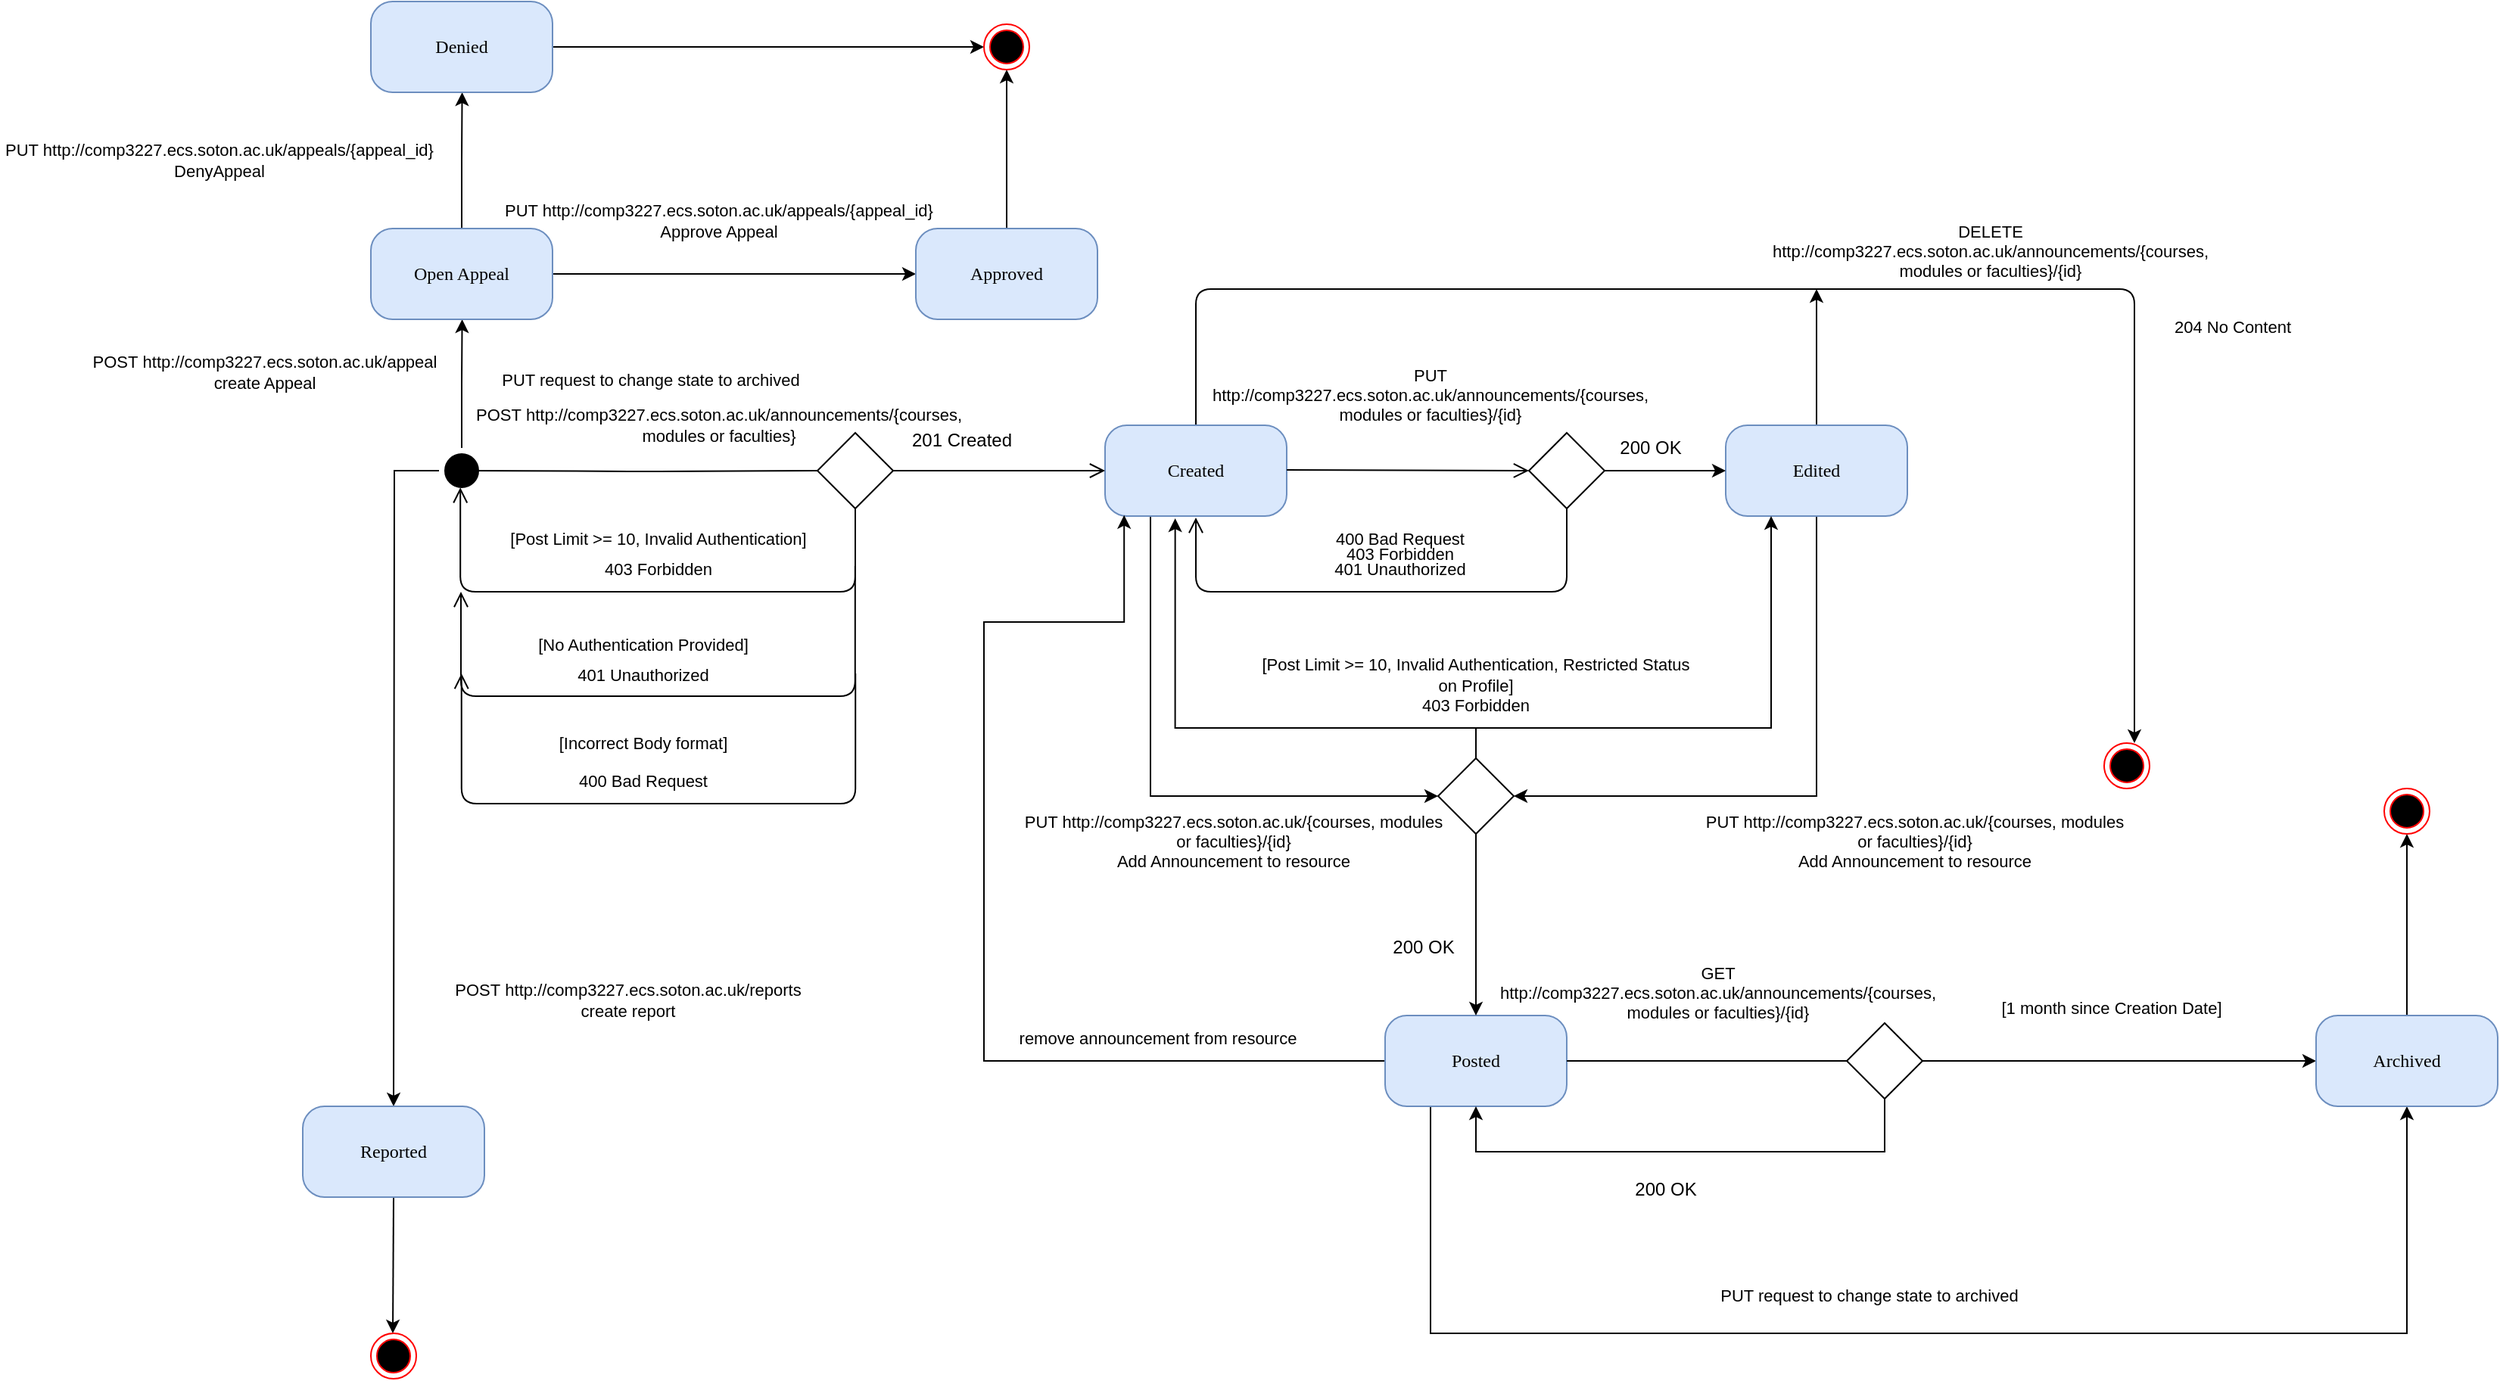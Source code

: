 <mxfile version="22.1.4" type="device">
  <diagram name="Page-1" id="58cdce13-f638-feb5-8d6f-7d28b1aa9fa0">
    <mxGraphModel dx="2893" dy="1798" grid="1" gridSize="10" guides="1" tooltips="1" connect="1" arrows="1" fold="1" page="1" pageScale="1" pageWidth="1100" pageHeight="850" background="none" math="0" shadow="0">
      <root>
        <mxCell id="0" />
        <mxCell id="1" parent="0" />
        <mxCell id="6BWkst6RVMvoEHYVJQI9-71" style="edgeStyle=orthogonalEdgeStyle;rounded=0;orthogonalLoop=1;jettySize=auto;html=1;exitX=0.5;exitY=1;exitDx=0;exitDy=0;" parent="1" source="382b91b5511bd0f7-1" edge="1">
          <mxGeometry relative="1" as="geometry">
            <mxPoint x="120" y="570" as="targetPoint" />
          </mxGeometry>
        </mxCell>
        <mxCell id="wpCIgoDuGoxNXAhAN5nI-4" style="edgeStyle=orthogonalEdgeStyle;rounded=0;orthogonalLoop=1;jettySize=auto;html=1;exitX=0;exitY=0.5;exitDx=0;exitDy=0;" edge="1" parent="1" source="382b91b5511bd0f7-1">
          <mxGeometry relative="1" as="geometry">
            <mxPoint x="165.286" y="50" as="targetPoint" />
          </mxGeometry>
        </mxCell>
        <mxCell id="382b91b5511bd0f7-1" value="" style="ellipse;html=1;shape=startState;fillColor=#000000;strokeColor=#000000;rounded=1;shadow=0;comic=0;labelBackgroundColor=none;fontFamily=Verdana;fontSize=12;fontColor=#000000;align=center;direction=south;" parent="1" vertex="1">
          <mxGeometry x="150" y="135" width="30" height="30" as="geometry" />
        </mxCell>
        <mxCell id="6BWkst6RVMvoEHYVJQI9-33" style="edgeStyle=orthogonalEdgeStyle;rounded=1;orthogonalLoop=1;jettySize=auto;html=1;exitX=0.5;exitY=0;exitDx=0;exitDy=0;" parent="1" source="382b91b5511bd0f7-6" edge="1">
          <mxGeometry relative="1" as="geometry">
            <mxPoint x="1270" y="330" as="targetPoint" />
            <Array as="points">
              <mxPoint x="650" y="30" />
              <mxPoint x="1270" y="30" />
            </Array>
          </mxGeometry>
        </mxCell>
        <mxCell id="6BWkst6RVMvoEHYVJQI9-40" style="edgeStyle=orthogonalEdgeStyle;rounded=0;orthogonalLoop=1;jettySize=auto;html=1;exitX=0.25;exitY=1;exitDx=0;exitDy=0;entryX=0;entryY=0.5;entryDx=0;entryDy=0;" parent="1" source="382b91b5511bd0f7-6" target="6BWkst6RVMvoEHYVJQI9-41" edge="1">
          <mxGeometry relative="1" as="geometry">
            <mxPoint x="780" y="360" as="targetPoint" />
            <Array as="points">
              <mxPoint x="620" y="365" />
            </Array>
          </mxGeometry>
        </mxCell>
        <mxCell id="382b91b5511bd0f7-6" value="Created" style="rounded=1;whiteSpace=wrap;html=1;arcSize=24;fillColor=#dae8fc;strokeColor=#6c8ebf;shadow=0;comic=0;labelBackgroundColor=none;fontFamily=Verdana;fontSize=12;align=center;" parent="1" vertex="1">
          <mxGeometry x="590" y="120" width="120" height="60" as="geometry" />
        </mxCell>
        <mxCell id="2a3bc250acf0617d-9" style="edgeStyle=orthogonalEdgeStyle;html=1;labelBackgroundColor=none;endArrow=open;endSize=8;strokeColor=#000000;fontFamily=Verdana;fontSize=12;align=left;startArrow=none;" parent="1" source="6BWkst6RVMvoEHYVJQI9-2" target="382b91b5511bd0f7-6" edge="1">
          <mxGeometry relative="1" as="geometry" />
        </mxCell>
        <mxCell id="6BWkst6RVMvoEHYVJQI9-3" value="" style="edgeStyle=orthogonalEdgeStyle;html=1;labelBackgroundColor=none;endArrow=none;endSize=8;strokeColor=#000000;fontFamily=Verdana;fontSize=12;align=left;" parent="1" target="6BWkst6RVMvoEHYVJQI9-2" edge="1">
          <mxGeometry relative="1" as="geometry">
            <mxPoint x="170" y="150" as="sourcePoint" />
            <mxPoint x="460" y="150" as="targetPoint" />
          </mxGeometry>
        </mxCell>
        <mxCell id="6BWkst6RVMvoEHYVJQI9-2" value="" style="rhombus;whiteSpace=wrap;html=1;" parent="1" vertex="1">
          <mxGeometry x="400" y="125" width="50" height="50" as="geometry" />
        </mxCell>
        <mxCell id="6BWkst6RVMvoEHYVJQI9-5" style="edgeStyle=orthogonalEdgeStyle;html=1;labelBackgroundColor=none;endArrow=open;endSize=8;strokeColor=#000000;fontFamily=Verdana;fontSize=12;align=left;startArrow=none;entryX=0.871;entryY=0.53;entryDx=0;entryDy=0;entryPerimeter=0;exitX=0.5;exitY=1;exitDx=0;exitDy=0;" parent="1" source="6BWkst6RVMvoEHYVJQI9-2" target="382b91b5511bd0f7-1" edge="1">
          <mxGeometry relative="1" as="geometry">
            <mxPoint x="325" y="180" as="sourcePoint" />
            <mxPoint x="430" y="120" as="targetPoint" />
            <Array as="points">
              <mxPoint x="425" y="230" />
              <mxPoint x="164" y="230" />
            </Array>
          </mxGeometry>
        </mxCell>
        <mxCell id="6BWkst6RVMvoEHYVJQI9-34" style="edgeStyle=orthogonalEdgeStyle;rounded=0;orthogonalLoop=1;jettySize=auto;html=1;exitX=0.5;exitY=0;exitDx=0;exitDy=0;" parent="1" source="6BWkst6RVMvoEHYVJQI9-6" edge="1">
          <mxGeometry relative="1" as="geometry">
            <mxPoint x="1060" y="30" as="targetPoint" />
          </mxGeometry>
        </mxCell>
        <mxCell id="6BWkst6RVMvoEHYVJQI9-39" style="edgeStyle=orthogonalEdgeStyle;rounded=0;orthogonalLoop=1;jettySize=auto;html=1;exitX=0.5;exitY=1;exitDx=0;exitDy=0;entryX=1;entryY=0.5;entryDx=0;entryDy=0;" parent="1" source="6BWkst6RVMvoEHYVJQI9-6" target="6BWkst6RVMvoEHYVJQI9-41" edge="1">
          <mxGeometry relative="1" as="geometry">
            <mxPoint x="920" y="360" as="targetPoint" />
            <Array as="points">
              <mxPoint x="1060" y="365" />
            </Array>
          </mxGeometry>
        </mxCell>
        <mxCell id="6BWkst6RVMvoEHYVJQI9-6" value="Edited" style="rounded=1;whiteSpace=wrap;html=1;arcSize=24;fillColor=#dae8fc;strokeColor=#6c8ebf;shadow=0;comic=0;labelBackgroundColor=none;fontFamily=Verdana;fontSize=12;align=center;" parent="1" vertex="1">
          <mxGeometry x="1000" y="120" width="120" height="60" as="geometry" />
        </mxCell>
        <mxCell id="6BWkst6RVMvoEHYVJQI9-54" style="edgeStyle=orthogonalEdgeStyle;rounded=0;orthogonalLoop=1;jettySize=auto;html=1;exitX=0;exitY=0.5;exitDx=0;exitDy=0;entryX=0.105;entryY=0.989;entryDx=0;entryDy=0;entryPerimeter=0;" parent="1" source="6BWkst6RVMvoEHYVJQI9-7" target="382b91b5511bd0f7-6" edge="1">
          <mxGeometry relative="1" as="geometry">
            <Array as="points">
              <mxPoint x="510" y="540" />
              <mxPoint x="510" y="250" />
              <mxPoint x="603" y="250" />
            </Array>
          </mxGeometry>
        </mxCell>
        <mxCell id="6BWkst6RVMvoEHYVJQI9-56" style="edgeStyle=orthogonalEdgeStyle;rounded=0;orthogonalLoop=1;jettySize=auto;html=1;exitX=1;exitY=0.5;exitDx=0;exitDy=0;entryX=0;entryY=0.5;entryDx=0;entryDy=0;startArrow=none;" parent="1" source="6BWkst6RVMvoEHYVJQI9-59" target="6BWkst6RVMvoEHYVJQI9-8" edge="1">
          <mxGeometry relative="1" as="geometry" />
        </mxCell>
        <mxCell id="wpCIgoDuGoxNXAhAN5nI-1" style="edgeStyle=orthogonalEdgeStyle;rounded=0;orthogonalLoop=1;jettySize=auto;html=1;exitX=0.25;exitY=1;exitDx=0;exitDy=0;entryX=0.5;entryY=1;entryDx=0;entryDy=0;" edge="1" parent="1" source="6BWkst6RVMvoEHYVJQI9-7" target="6BWkst6RVMvoEHYVJQI9-8">
          <mxGeometry relative="1" as="geometry">
            <mxPoint x="804.765" y="780" as="targetPoint" />
            <Array as="points">
              <mxPoint x="805" y="720" />
              <mxPoint x="1450" y="720" />
            </Array>
          </mxGeometry>
        </mxCell>
        <mxCell id="6BWkst6RVMvoEHYVJQI9-7" value="Posted" style="rounded=1;whiteSpace=wrap;html=1;arcSize=24;fillColor=#dae8fc;strokeColor=#6c8ebf;shadow=0;comic=0;labelBackgroundColor=none;fontFamily=Verdana;fontSize=12;align=center;" parent="1" vertex="1">
          <mxGeometry x="775" y="510" width="120" height="60" as="geometry" />
        </mxCell>
        <mxCell id="wpCIgoDuGoxNXAhAN5nI-2" style="edgeStyle=orthogonalEdgeStyle;rounded=0;orthogonalLoop=1;jettySize=auto;html=1;exitX=0.5;exitY=0;exitDx=0;exitDy=0;entryX=0.5;entryY=1;entryDx=0;entryDy=0;" edge="1" parent="1" source="6BWkst6RVMvoEHYVJQI9-8" target="6BWkst6RVMvoEHYVJQI9-65">
          <mxGeometry relative="1" as="geometry" />
        </mxCell>
        <mxCell id="6BWkst6RVMvoEHYVJQI9-8" value="Archived" style="rounded=1;whiteSpace=wrap;html=1;arcSize=24;fillColor=#dae8fc;strokeColor=#6c8ebf;shadow=0;comic=0;labelBackgroundColor=none;fontFamily=Verdana;fontSize=12;align=center;" parent="1" vertex="1">
          <mxGeometry x="1390" y="510" width="120" height="60" as="geometry" />
        </mxCell>
        <mxCell id="6BWkst6RVMvoEHYVJQI9-9" value="POST&amp;nbsp;http://comp3227.ecs.soton.ac.uk/announcements/{courses, modules or faculties}" style="text;html=1;strokeColor=none;fillColor=none;align=center;verticalAlign=middle;whiteSpace=wrap;rounded=0;fontSize=11;" parent="1" vertex="1">
          <mxGeometry x="190" y="105" width="290" height="30" as="geometry" />
        </mxCell>
        <mxCell id="6BWkst6RVMvoEHYVJQI9-11" value="201 Created" style="text;html=1;align=center;verticalAlign=middle;resizable=0;points=[];autosize=1;strokeColor=none;fillColor=none;" parent="1" vertex="1">
          <mxGeometry x="450" y="115" width="90" height="30" as="geometry" />
        </mxCell>
        <mxCell id="6BWkst6RVMvoEHYVJQI9-12" value="[Post Limit &amp;gt;= 10, Invalid Authentication]" style="text;html=1;strokeColor=none;fillColor=none;align=center;verticalAlign=middle;whiteSpace=wrap;rounded=0;fontSize=11;" parent="1" vertex="1">
          <mxGeometry x="150" y="180" width="290" height="30" as="geometry" />
        </mxCell>
        <mxCell id="6BWkst6RVMvoEHYVJQI9-13" value="[No Authentication Provided]" style="text;html=1;strokeColor=none;fillColor=none;align=center;verticalAlign=middle;whiteSpace=wrap;rounded=0;fontSize=11;" parent="1" vertex="1">
          <mxGeometry x="140" y="250" width="290" height="30" as="geometry" />
        </mxCell>
        <mxCell id="6BWkst6RVMvoEHYVJQI9-14" value="[Incorrect Body format]" style="text;html=1;strokeColor=none;fillColor=none;align=center;verticalAlign=middle;whiteSpace=wrap;rounded=0;fontSize=11;" parent="1" vertex="1">
          <mxGeometry x="215" y="315" width="140" height="30" as="geometry" />
        </mxCell>
        <mxCell id="6BWkst6RVMvoEHYVJQI9-15" style="edgeStyle=orthogonalEdgeStyle;html=1;labelBackgroundColor=none;endArrow=open;endSize=8;strokeColor=#000000;fontFamily=Verdana;fontSize=12;align=left;startArrow=none;entryX=0.871;entryY=0.53;entryDx=0;entryDy=0;entryPerimeter=0;exitX=0.948;exitY=1.1;exitDx=0;exitDy=0;exitPerimeter=0;" parent="1" source="6BWkst6RVMvoEHYVJQI9-12" edge="1">
          <mxGeometry relative="1" as="geometry">
            <mxPoint x="425.5" y="244" as="sourcePoint" />
            <mxPoint x="164.5" y="230" as="targetPoint" />
            <Array as="points">
              <mxPoint x="425" y="299" />
              <mxPoint x="165" y="299" />
            </Array>
          </mxGeometry>
        </mxCell>
        <mxCell id="6BWkst6RVMvoEHYVJQI9-16" value="403 Forbidden" style="text;html=1;strokeColor=none;fillColor=none;align=center;verticalAlign=middle;whiteSpace=wrap;rounded=0;fontSize=11;" parent="1" vertex="1">
          <mxGeometry x="240" y="200" width="110" height="30" as="geometry" />
        </mxCell>
        <mxCell id="6BWkst6RVMvoEHYVJQI9-17" value="401 Unauthorized" style="text;html=1;strokeColor=none;fillColor=none;align=center;verticalAlign=middle;whiteSpace=wrap;rounded=0;fontSize=11;" parent="1" vertex="1">
          <mxGeometry x="230" y="270" width="110" height="30" as="geometry" />
        </mxCell>
        <mxCell id="6BWkst6RVMvoEHYVJQI9-19" value="400 Bad Request" style="text;html=1;strokeColor=none;fillColor=none;align=center;verticalAlign=middle;whiteSpace=wrap;rounded=0;fontSize=11;" parent="1" vertex="1">
          <mxGeometry x="230" y="340" width="110" height="30" as="geometry" />
        </mxCell>
        <mxCell id="6BWkst6RVMvoEHYVJQI9-20" value="PUT http://comp3227.ecs.soton.ac.uk/announcements/{courses, modules or faculties}/{id}&lt;br&gt;" style="text;html=1;strokeColor=none;fillColor=none;align=center;verticalAlign=middle;whiteSpace=wrap;rounded=0;fontSize=11;" parent="1" vertex="1">
          <mxGeometry x="660" y="85" width="290" height="30" as="geometry" />
        </mxCell>
        <mxCell id="6BWkst6RVMvoEHYVJQI9-27" style="edgeStyle=orthogonalEdgeStyle;rounded=0;orthogonalLoop=1;jettySize=auto;html=1;exitX=1;exitY=0.5;exitDx=0;exitDy=0;entryX=0;entryY=0.5;entryDx=0;entryDy=0;" parent="1" source="6BWkst6RVMvoEHYVJQI9-21" target="6BWkst6RVMvoEHYVJQI9-6" edge="1">
          <mxGeometry relative="1" as="geometry" />
        </mxCell>
        <mxCell id="6BWkst6RVMvoEHYVJQI9-21" value="" style="rhombus;whiteSpace=wrap;html=1;" parent="1" vertex="1">
          <mxGeometry x="870" y="125" width="50" height="50" as="geometry" />
        </mxCell>
        <mxCell id="6BWkst6RVMvoEHYVJQI9-26" style="edgeStyle=orthogonalEdgeStyle;html=1;labelBackgroundColor=none;endArrow=open;endSize=8;strokeColor=#000000;fontFamily=Verdana;fontSize=12;align=left;startArrow=none;entryX=0;entryY=0.5;entryDx=0;entryDy=0;" parent="1" target="6BWkst6RVMvoEHYVJQI9-21" edge="1">
          <mxGeometry relative="1" as="geometry">
            <mxPoint x="710" y="149.5" as="sourcePoint" />
            <mxPoint x="870" y="149.5" as="targetPoint" />
          </mxGeometry>
        </mxCell>
        <mxCell id="6BWkst6RVMvoEHYVJQI9-28" style="edgeStyle=orthogonalEdgeStyle;html=1;labelBackgroundColor=none;endArrow=open;endSize=8;strokeColor=#000000;fontFamily=Verdana;fontSize=12;align=left;startArrow=none;entryX=0.871;entryY=0.53;entryDx=0;entryDy=0;entryPerimeter=0;exitX=0.5;exitY=1;exitDx=0;exitDy=0;" parent="1" source="6BWkst6RVMvoEHYVJQI9-21" edge="1">
          <mxGeometry relative="1" as="geometry">
            <mxPoint x="911" y="195" as="sourcePoint" />
            <mxPoint x="650" y="181" as="targetPoint" />
            <Array as="points">
              <mxPoint x="895" y="230" />
              <mxPoint x="650" y="230" />
            </Array>
          </mxGeometry>
        </mxCell>
        <mxCell id="6BWkst6RVMvoEHYVJQI9-29" value="200 OK" style="text;html=1;align=center;verticalAlign=middle;resizable=0;points=[];autosize=1;strokeColor=none;fillColor=none;" parent="1" vertex="1">
          <mxGeometry x="920" y="120" width="60" height="30" as="geometry" />
        </mxCell>
        <mxCell id="6BWkst6RVMvoEHYVJQI9-30" value="400 Bad Request" style="text;html=1;strokeColor=none;fillColor=none;align=center;verticalAlign=middle;whiteSpace=wrap;rounded=0;fontSize=11;" parent="1" vertex="1">
          <mxGeometry x="730" y="180" width="110" height="30" as="geometry" />
        </mxCell>
        <mxCell id="6BWkst6RVMvoEHYVJQI9-31" value="401 Unauthorized" style="text;html=1;strokeColor=none;fillColor=none;align=center;verticalAlign=middle;whiteSpace=wrap;rounded=0;fontSize=11;" parent="1" vertex="1">
          <mxGeometry x="730" y="200" width="110" height="30" as="geometry" />
        </mxCell>
        <mxCell id="6BWkst6RVMvoEHYVJQI9-32" value="403 Forbidden" style="text;html=1;strokeColor=none;fillColor=none;align=center;verticalAlign=middle;whiteSpace=wrap;rounded=0;fontSize=11;" parent="1" vertex="1">
          <mxGeometry x="730" y="190" width="110" height="30" as="geometry" />
        </mxCell>
        <mxCell id="6BWkst6RVMvoEHYVJQI9-35" value="" style="ellipse;html=1;shape=endState;fillColor=#000000;strokeColor=#ff0000;" parent="1" vertex="1">
          <mxGeometry x="1250" y="330" width="30" height="30" as="geometry" />
        </mxCell>
        <mxCell id="6BWkst6RVMvoEHYVJQI9-36" value="DELETE http://comp3227.ecs.soton.ac.uk/announcements/{courses, modules or faculties}/{id}" style="text;html=1;strokeColor=none;fillColor=none;align=center;verticalAlign=middle;whiteSpace=wrap;rounded=0;fontSize=11;" parent="1" vertex="1">
          <mxGeometry x="1030" y="-10" width="290" height="30" as="geometry" />
        </mxCell>
        <mxCell id="6BWkst6RVMvoEHYVJQI9-37" value="204 No Content" style="text;html=1;strokeColor=none;fillColor=none;align=center;verticalAlign=middle;whiteSpace=wrap;rounded=0;fontSize=11;" parent="1" vertex="1">
          <mxGeometry x="1280" y="40" width="110" height="30" as="geometry" />
        </mxCell>
        <mxCell id="6BWkst6RVMvoEHYVJQI9-47" style="edgeStyle=orthogonalEdgeStyle;rounded=0;orthogonalLoop=1;jettySize=auto;html=1;exitX=0.5;exitY=0;exitDx=0;exitDy=0;entryX=0.386;entryY=1.025;entryDx=0;entryDy=0;entryPerimeter=0;" parent="1" source="6BWkst6RVMvoEHYVJQI9-41" target="382b91b5511bd0f7-6" edge="1">
          <mxGeometry relative="1" as="geometry">
            <Array as="points">
              <mxPoint x="835" y="320" />
              <mxPoint x="636" y="320" />
            </Array>
          </mxGeometry>
        </mxCell>
        <mxCell id="6BWkst6RVMvoEHYVJQI9-48" style="edgeStyle=orthogonalEdgeStyle;rounded=0;orthogonalLoop=1;jettySize=auto;html=1;exitX=0.5;exitY=0;exitDx=0;exitDy=0;entryX=0.25;entryY=1;entryDx=0;entryDy=0;" parent="1" source="6BWkst6RVMvoEHYVJQI9-41" target="6BWkst6RVMvoEHYVJQI9-6" edge="1">
          <mxGeometry relative="1" as="geometry">
            <Array as="points">
              <mxPoint x="835" y="320" />
              <mxPoint x="1030" y="320" />
            </Array>
          </mxGeometry>
        </mxCell>
        <mxCell id="6BWkst6RVMvoEHYVJQI9-52" style="edgeStyle=orthogonalEdgeStyle;rounded=0;orthogonalLoop=1;jettySize=auto;html=1;exitX=0.5;exitY=1;exitDx=0;exitDy=0;" parent="1" source="6BWkst6RVMvoEHYVJQI9-41" target="6BWkst6RVMvoEHYVJQI9-7" edge="1">
          <mxGeometry relative="1" as="geometry" />
        </mxCell>
        <mxCell id="6BWkst6RVMvoEHYVJQI9-41" value="" style="rhombus;whiteSpace=wrap;html=1;" parent="1" vertex="1">
          <mxGeometry x="810" y="340" width="50" height="50" as="geometry" />
        </mxCell>
        <mxCell id="6BWkst6RVMvoEHYVJQI9-45" value="PUT http://comp3227.ecs.soton.ac.uk/{courses, modules or faculties}/{id}&lt;br&gt;Add Announcement to resource" style="text;html=1;strokeColor=none;fillColor=none;align=center;verticalAlign=middle;whiteSpace=wrap;rounded=0;fontSize=11;" parent="1" vertex="1">
          <mxGeometry x="530" y="380" width="290" height="30" as="geometry" />
        </mxCell>
        <mxCell id="6BWkst6RVMvoEHYVJQI9-46" value="PUT http://comp3227.ecs.soton.ac.uk/{courses, modules or faculties}/{id}&lt;br&gt;Add Announcement to resource" style="text;html=1;strokeColor=none;fillColor=none;align=center;verticalAlign=middle;whiteSpace=wrap;rounded=0;fontSize=11;" parent="1" vertex="1">
          <mxGeometry x="980" y="380" width="290" height="30" as="geometry" />
        </mxCell>
        <mxCell id="6BWkst6RVMvoEHYVJQI9-49" value="[Post Limit &amp;gt;= 10, Invalid Authentication, Restricted Status on Profile]" style="text;html=1;strokeColor=none;fillColor=none;align=center;verticalAlign=middle;whiteSpace=wrap;rounded=0;fontSize=11;" parent="1" vertex="1">
          <mxGeometry x="690" y="270" width="290" height="30" as="geometry" />
        </mxCell>
        <mxCell id="6BWkst6RVMvoEHYVJQI9-50" value="403 Forbidden" style="text;html=1;strokeColor=none;fillColor=none;align=center;verticalAlign=middle;whiteSpace=wrap;rounded=0;fontSize=11;" parent="1" vertex="1">
          <mxGeometry x="780" y="290" width="110" height="30" as="geometry" />
        </mxCell>
        <mxCell id="6BWkst6RVMvoEHYVJQI9-53" value="200 OK" style="text;html=1;align=center;verticalAlign=middle;resizable=0;points=[];autosize=1;strokeColor=none;fillColor=none;" parent="1" vertex="1">
          <mxGeometry x="770" y="450" width="60" height="30" as="geometry" />
        </mxCell>
        <mxCell id="6BWkst6RVMvoEHYVJQI9-55" value="remove announcement from resource" style="text;html=1;strokeColor=none;fillColor=none;align=center;verticalAlign=middle;whiteSpace=wrap;rounded=0;fontSize=11;" parent="1" vertex="1">
          <mxGeometry x="480" y="510" width="290" height="30" as="geometry" />
        </mxCell>
        <mxCell id="6BWkst6RVMvoEHYVJQI9-57" value="GET http://comp3227.ecs.soton.ac.uk/announcements/{courses, modules or faculties}/{id}" style="text;html=1;strokeColor=none;fillColor=none;align=center;verticalAlign=middle;whiteSpace=wrap;rounded=0;fontSize=11;" parent="1" vertex="1">
          <mxGeometry x="850" y="480" width="290" height="30" as="geometry" />
        </mxCell>
        <mxCell id="6BWkst6RVMvoEHYVJQI9-60" value="" style="edgeStyle=orthogonalEdgeStyle;rounded=0;orthogonalLoop=1;jettySize=auto;html=1;exitX=1;exitY=0.5;exitDx=0;exitDy=0;entryX=0;entryY=0.5;entryDx=0;entryDy=0;endArrow=none;" parent="1" source="6BWkst6RVMvoEHYVJQI9-7" target="6BWkst6RVMvoEHYVJQI9-59" edge="1">
          <mxGeometry relative="1" as="geometry">
            <mxPoint x="895" y="540" as="sourcePoint" />
            <mxPoint x="1090" y="540" as="targetPoint" />
          </mxGeometry>
        </mxCell>
        <mxCell id="6BWkst6RVMvoEHYVJQI9-61" style="edgeStyle=orthogonalEdgeStyle;rounded=0;orthogonalLoop=1;jettySize=auto;html=1;exitX=0.5;exitY=1;exitDx=0;exitDy=0;entryX=0.5;entryY=1;entryDx=0;entryDy=0;" parent="1" source="6BWkst6RVMvoEHYVJQI9-59" target="6BWkst6RVMvoEHYVJQI9-7" edge="1">
          <mxGeometry relative="1" as="geometry">
            <Array as="points">
              <mxPoint x="1105" y="600" />
              <mxPoint x="835" y="600" />
            </Array>
          </mxGeometry>
        </mxCell>
        <mxCell id="6BWkst6RVMvoEHYVJQI9-59" value="" style="rhombus;whiteSpace=wrap;html=1;" parent="1" vertex="1">
          <mxGeometry x="1080" y="515" width="50" height="50" as="geometry" />
        </mxCell>
        <mxCell id="6BWkst6RVMvoEHYVJQI9-62" value="200 OK" style="text;html=1;align=center;verticalAlign=middle;resizable=0;points=[];autosize=1;strokeColor=none;fillColor=none;" parent="1" vertex="1">
          <mxGeometry x="930" y="610" width="60" height="30" as="geometry" />
        </mxCell>
        <mxCell id="6BWkst6RVMvoEHYVJQI9-63" value="[1 month since Creation Date]" style="text;html=1;strokeColor=none;fillColor=none;align=center;verticalAlign=middle;whiteSpace=wrap;rounded=0;fontSize=11;" parent="1" vertex="1">
          <mxGeometry x="1110" y="490" width="290" height="30" as="geometry" />
        </mxCell>
        <mxCell id="6BWkst6RVMvoEHYVJQI9-65" value="" style="ellipse;html=1;shape=endState;fillColor=#000000;strokeColor=#ff0000;" parent="1" vertex="1">
          <mxGeometry x="1435" y="360" width="30" height="30" as="geometry" />
        </mxCell>
        <mxCell id="6BWkst6RVMvoEHYVJQI9-72" value="POST&amp;nbsp;http://comp3227.ecs.soton.ac.uk/reports&lt;br&gt;create report" style="text;html=1;strokeColor=none;fillColor=none;align=center;verticalAlign=middle;whiteSpace=wrap;rounded=0;fontSize=11;" parent="1" vertex="1">
          <mxGeometry x="130" y="485" width="290" height="30" as="geometry" />
        </mxCell>
        <mxCell id="6BWkst6RVMvoEHYVJQI9-75" style="edgeStyle=orthogonalEdgeStyle;rounded=0;orthogonalLoop=1;jettySize=auto;html=1;exitX=0.5;exitY=1;exitDx=0;exitDy=0;" parent="1" source="6BWkst6RVMvoEHYVJQI9-74" edge="1">
          <mxGeometry relative="1" as="geometry">
            <mxPoint x="119.5" y="720" as="targetPoint" />
          </mxGeometry>
        </mxCell>
        <mxCell id="6BWkst6RVMvoEHYVJQI9-74" value="Reported" style="rounded=1;whiteSpace=wrap;html=1;arcSize=24;fillColor=#dae8fc;strokeColor=#6c8ebf;shadow=0;comic=0;labelBackgroundColor=none;fontFamily=Verdana;fontSize=12;align=center;" parent="1" vertex="1">
          <mxGeometry x="60" y="570" width="120" height="60" as="geometry" />
        </mxCell>
        <mxCell id="6BWkst6RVMvoEHYVJQI9-76" value="" style="ellipse;html=1;shape=endState;fillColor=#000000;strokeColor=#ff0000;" parent="1" vertex="1">
          <mxGeometry x="105" y="720" width="30" height="30" as="geometry" />
        </mxCell>
        <mxCell id="wpCIgoDuGoxNXAhAN5nI-3" value="PUT request to change state to archived" style="text;html=1;strokeColor=none;fillColor=none;align=center;verticalAlign=middle;whiteSpace=wrap;rounded=0;fontSize=11;" vertex="1" parent="1">
          <mxGeometry x="950" y="680" width="290" height="30" as="geometry" />
        </mxCell>
        <mxCell id="wpCIgoDuGoxNXAhAN5nI-5" value="POST&amp;nbsp;http://comp3227.ecs.soton.ac.uk/appeal&lt;br&gt;create Appeal" style="text;html=1;strokeColor=none;fillColor=none;align=center;verticalAlign=middle;whiteSpace=wrap;rounded=0;fontSize=11;" vertex="1" parent="1">
          <mxGeometry x="-110" y="70" width="290" height="30" as="geometry" />
        </mxCell>
        <mxCell id="wpCIgoDuGoxNXAhAN5nI-7" style="edgeStyle=orthogonalEdgeStyle;rounded=0;orthogonalLoop=1;jettySize=auto;html=1;exitX=1;exitY=0.5;exitDx=0;exitDy=0;entryX=0;entryY=0.5;entryDx=0;entryDy=0;" edge="1" parent="1" source="wpCIgoDuGoxNXAhAN5nI-6" target="wpCIgoDuGoxNXAhAN5nI-10">
          <mxGeometry relative="1" as="geometry">
            <mxPoint x="390" y="19.857" as="targetPoint" />
          </mxGeometry>
        </mxCell>
        <mxCell id="wpCIgoDuGoxNXAhAN5nI-8" style="edgeStyle=orthogonalEdgeStyle;rounded=0;orthogonalLoop=1;jettySize=auto;html=1;exitX=0.5;exitY=0;exitDx=0;exitDy=0;" edge="1" parent="1" source="wpCIgoDuGoxNXAhAN5nI-6">
          <mxGeometry relative="1" as="geometry">
            <mxPoint x="165.286" y="-100" as="targetPoint" />
          </mxGeometry>
        </mxCell>
        <mxCell id="wpCIgoDuGoxNXAhAN5nI-6" value="Open Appeal" style="rounded=1;whiteSpace=wrap;html=1;arcSize=24;fillColor=#dae8fc;strokeColor=#6c8ebf;shadow=0;comic=0;labelBackgroundColor=none;fontFamily=Verdana;fontSize=12;align=center;" vertex="1" parent="1">
          <mxGeometry x="105" y="-10" width="120" height="60" as="geometry" />
        </mxCell>
        <mxCell id="wpCIgoDuGoxNXAhAN5nI-12" style="edgeStyle=orthogonalEdgeStyle;rounded=0;orthogonalLoop=1;jettySize=auto;html=1;exitX=1;exitY=0.5;exitDx=0;exitDy=0;" edge="1" parent="1" source="wpCIgoDuGoxNXAhAN5nI-9" target="wpCIgoDuGoxNXAhAN5nI-11">
          <mxGeometry relative="1" as="geometry" />
        </mxCell>
        <mxCell id="wpCIgoDuGoxNXAhAN5nI-9" value="Denied" style="rounded=1;whiteSpace=wrap;html=1;arcSize=24;fillColor=#dae8fc;strokeColor=#6c8ebf;shadow=0;comic=0;labelBackgroundColor=none;fontFamily=Verdana;fontSize=12;align=center;" vertex="1" parent="1">
          <mxGeometry x="105" y="-160" width="120" height="60" as="geometry" />
        </mxCell>
        <mxCell id="wpCIgoDuGoxNXAhAN5nI-13" style="edgeStyle=orthogonalEdgeStyle;rounded=0;orthogonalLoop=1;jettySize=auto;html=1;exitX=0.5;exitY=0;exitDx=0;exitDy=0;entryX=0.5;entryY=1;entryDx=0;entryDy=0;" edge="1" parent="1" source="wpCIgoDuGoxNXAhAN5nI-10" target="wpCIgoDuGoxNXAhAN5nI-11">
          <mxGeometry relative="1" as="geometry">
            <mxPoint x="450" y="-100" as="targetPoint" />
          </mxGeometry>
        </mxCell>
        <mxCell id="wpCIgoDuGoxNXAhAN5nI-10" value="Approved" style="rounded=1;whiteSpace=wrap;html=1;arcSize=24;fillColor=#dae8fc;strokeColor=#6c8ebf;shadow=0;comic=0;labelBackgroundColor=none;fontFamily=Verdana;fontSize=12;align=center;" vertex="1" parent="1">
          <mxGeometry x="465" y="-10" width="120" height="60" as="geometry" />
        </mxCell>
        <mxCell id="wpCIgoDuGoxNXAhAN5nI-11" value="" style="ellipse;html=1;shape=endState;fillColor=#000000;strokeColor=#ff0000;" vertex="1" parent="1">
          <mxGeometry x="510" y="-145" width="30" height="30" as="geometry" />
        </mxCell>
        <mxCell id="wpCIgoDuGoxNXAhAN5nI-16" style="edgeStyle=orthogonalEdgeStyle;html=1;labelBackgroundColor=none;endArrow=open;endSize=8;strokeColor=#000000;fontFamily=Verdana;fontSize=12;align=left;startArrow=none;exitX=0.948;exitY=1.1;exitDx=0;exitDy=0;exitPerimeter=0;" edge="1" parent="1">
          <mxGeometry relative="1" as="geometry">
            <mxPoint x="425.11" y="284.03" as="sourcePoint" />
            <mxPoint x="164.86" y="284.03" as="targetPoint" />
            <Array as="points">
              <mxPoint x="425.11" y="370.03" />
              <mxPoint x="165.11" y="370.03" />
            </Array>
          </mxGeometry>
        </mxCell>
        <mxCell id="wpCIgoDuGoxNXAhAN5nI-17" value="PUT request to change state to archived" style="text;html=1;strokeColor=none;fillColor=none;align=center;verticalAlign=middle;whiteSpace=wrap;rounded=0;fontSize=11;" vertex="1" parent="1">
          <mxGeometry x="145" y="75" width="290" height="30" as="geometry" />
        </mxCell>
        <mxCell id="wpCIgoDuGoxNXAhAN5nI-18" value="PUT http://comp3227.ecs.soton.ac.uk/appeals/{appeal_id}&lt;br&gt;Approve Appeal" style="text;html=1;strokeColor=none;fillColor=none;align=center;verticalAlign=middle;whiteSpace=wrap;rounded=0;fontSize=11;" vertex="1" parent="1">
          <mxGeometry x="190" y="-30" width="290" height="30" as="geometry" />
        </mxCell>
        <mxCell id="wpCIgoDuGoxNXAhAN5nI-19" value="PUT http://comp3227.ecs.soton.ac.uk/appeals/{appeal_id}&lt;br&gt;DenyAppeal" style="text;html=1;strokeColor=none;fillColor=none;align=center;verticalAlign=middle;whiteSpace=wrap;rounded=0;fontSize=11;" vertex="1" parent="1">
          <mxGeometry x="-140" y="-70" width="290" height="30" as="geometry" />
        </mxCell>
      </root>
    </mxGraphModel>
  </diagram>
</mxfile>
